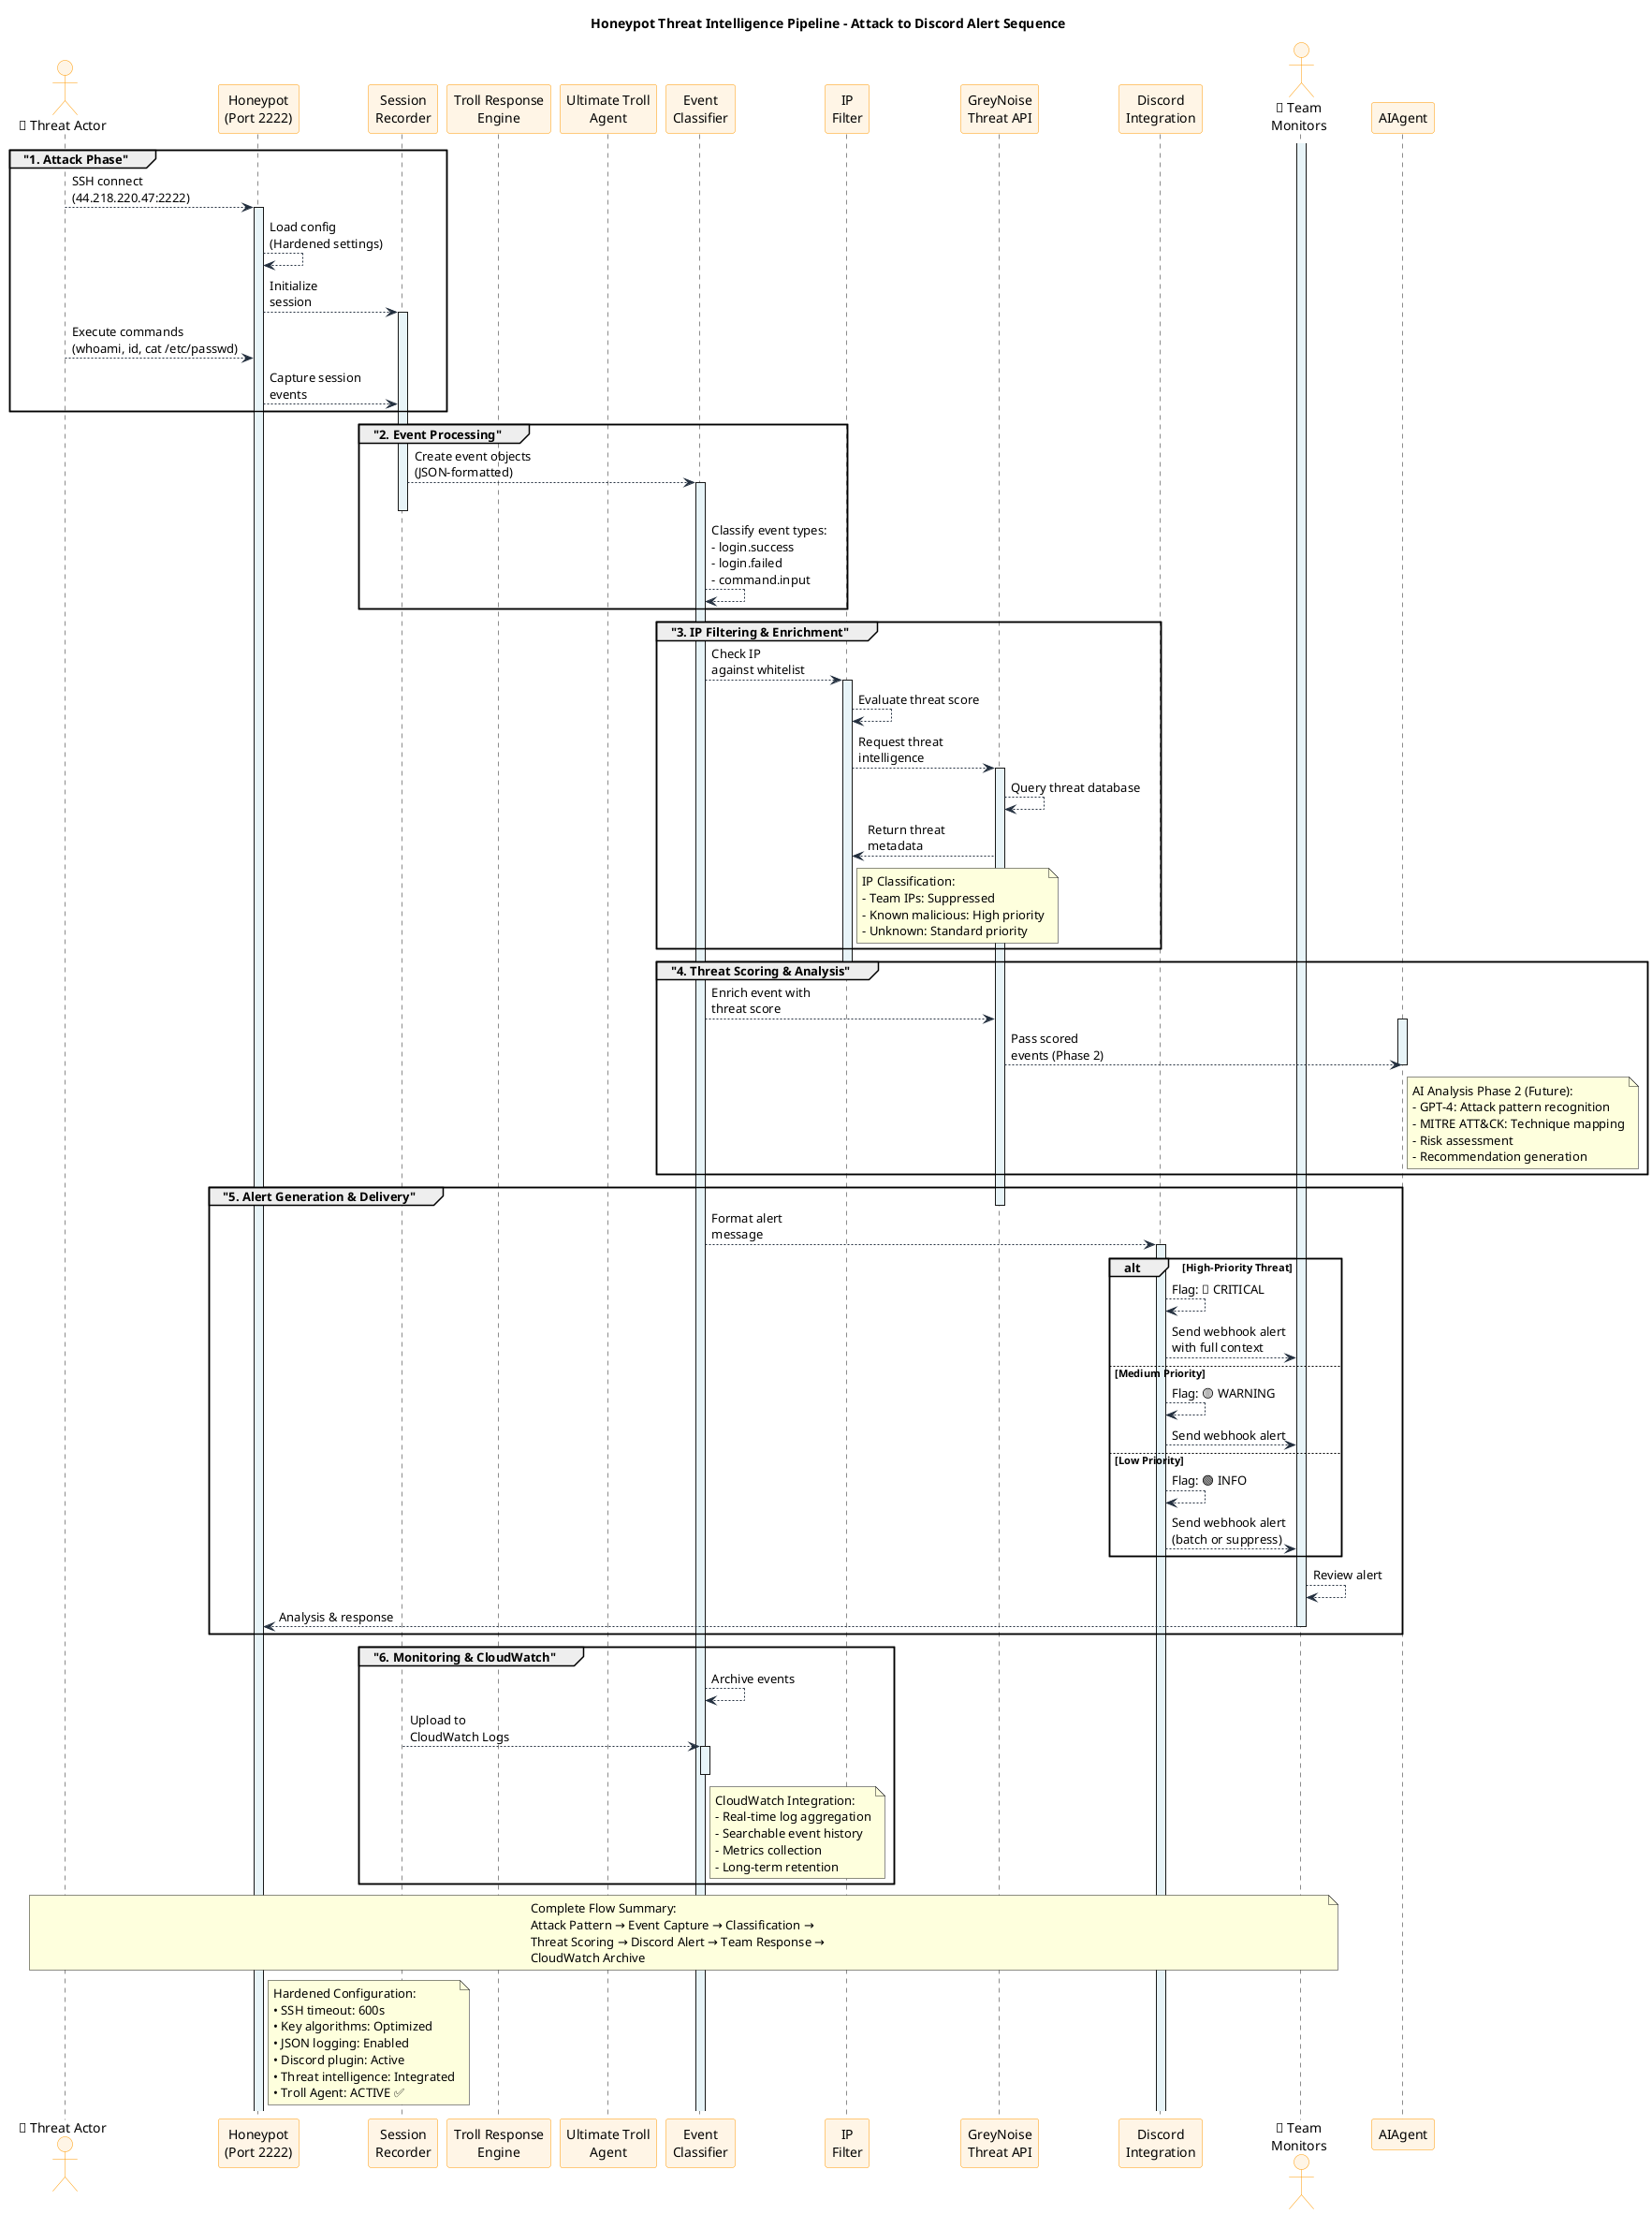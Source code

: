 @startuml honeypot-threat-sequence
title Honeypot Threat Intelligence Pipeline - Attack to Discord Alert Sequence

skinparam FontColor #232F3E
skinparam BorderColor #FF9900
skinparam ArrowColor #232F3E
skinparam SequenceActorBorderColor #FF9900
skinparam SequenceActorBackgroundColor #FFF5E6
skinparam SequenceLifeLineBackgroundColor #E8F4F8
skinparam SequenceParticipantBorderColor #FF9900
skinparam SequenceParticipantBackgroundColor #FFF5E6

actor Attacker as "🎯 Threat Actor"
participant Honeypot as "Honeypot\n(Port 2222)"
participant Recording as "Session\nRecorder"
participant TrollResponder as "Troll Response\nEngine"
participant TrollAgent as "Ultimate Troll\nAgent"
participant Events as "Event\nClassifier"
participant Filtering as "IP\nFilter"
participant GreyNoise as "GreyNoise\nThreat API"
participant Discord as "Discord\nIntegration"
actor Team as "👥 Team\nMonitors"

group "1. Attack Phase"
    Attacker --> Honeypot: SSH connect\n(44.218.220.47:2222)
    activate Honeypot
    Honeypot --> Honeypot: Load config\n(Hardened settings)
    Honeypot --> Recording: Initialize\nsession
    activate Recording
    Attacker --> Honeypot: Execute commands\n(whoami, id, cat /etc/passwd)
    Honeypot --> Recording: Capture session\nevents
end

group "2. Event Processing"
    Recording --> Events: Create event objects\n(JSON-formatted)
    activate Events
    deactivate Recording
    Events --> Events: Classify event types:\n- login.success\n- login.failed\n- command.input
end

group "3. IP Filtering & Enrichment"
    Events --> Filtering: Check IP\nagainst whitelist
    activate Filtering
    Filtering --> Filtering: Evaluate threat score
    Filtering --> GreyNoise: Request threat\nintelligence
    activate GreyNoise
    GreyNoise --> GreyNoise: Query threat database
    GreyNoise --> Filtering: Return threat\nmetadata
    note right of Filtering
        IP Classification:
        - Team IPs: Suppressed
        - Known malicious: High priority
        - Unknown: Standard priority
    end note
end

group "4. Threat Scoring & Analysis"
    deactivate Filtering
    Events --> GreyNoise: Enrich event with\nthreat score
    activate AIAgent
    GreyNoise --> AIAgent: Pass scored\nevents (Phase 2)
    note right of AIAgent
        AI Analysis Phase 2 (Future):
        - GPT-4: Attack pattern recognition
        - MITRE ATT&CK: Technique mapping
        - Risk assessment
        - Recommendation generation
    end note
    deactivate AIAgent
end

group "5. Alert Generation & Delivery"
    deactivate GreyNoise
    Events --> Discord: Format alert\nmessage
    activate Discord
    
    alt High-Priority Threat
        Discord --> Discord: Flag: 🔴 CRITICAL
        Discord --> Team: Send webhook alert\nwith full context
    else Medium Priority
        Discord --> Discord: Flag: 🟡 WARNING
        Discord --> Team: Send webhook alert
    else Low Priority
        Discord --> Discord: Flag: 🟢 INFO
        Discord --> Team: Send webhook alert\n(batch or suppress)
    end
    
    activate Team
    Team --> Team: Review alert
    Team --> Honeypot: Analysis & response
    deactivate Team
end

group "6. Monitoring & CloudWatch"
    Events --> Events: Archive events
    Recording --> Events: Upload to\nCloudWatch Logs
    activate Events
    note right of Events
        CloudWatch Integration:
        - Real-time log aggregation
        - Searchable event history
        - Metrics collection
        - Long-term retention
    end note
    deactivate Events
end

note over Attacker, Team
    Complete Flow Summary:
    Attack Pattern → Event Capture → Classification → 
    Threat Scoring → Discord Alert → Team Response → 
    CloudWatch Archive
end note

note right of Honeypot
    Hardened Configuration:
    • SSH timeout: 600s
    • Key algorithms: Optimized
    • JSON logging: Enabled
    • Discord plugin: Active
    • Threat intelligence: Integrated
    • Troll Agent: ACTIVE ✅
end note

@enduml
